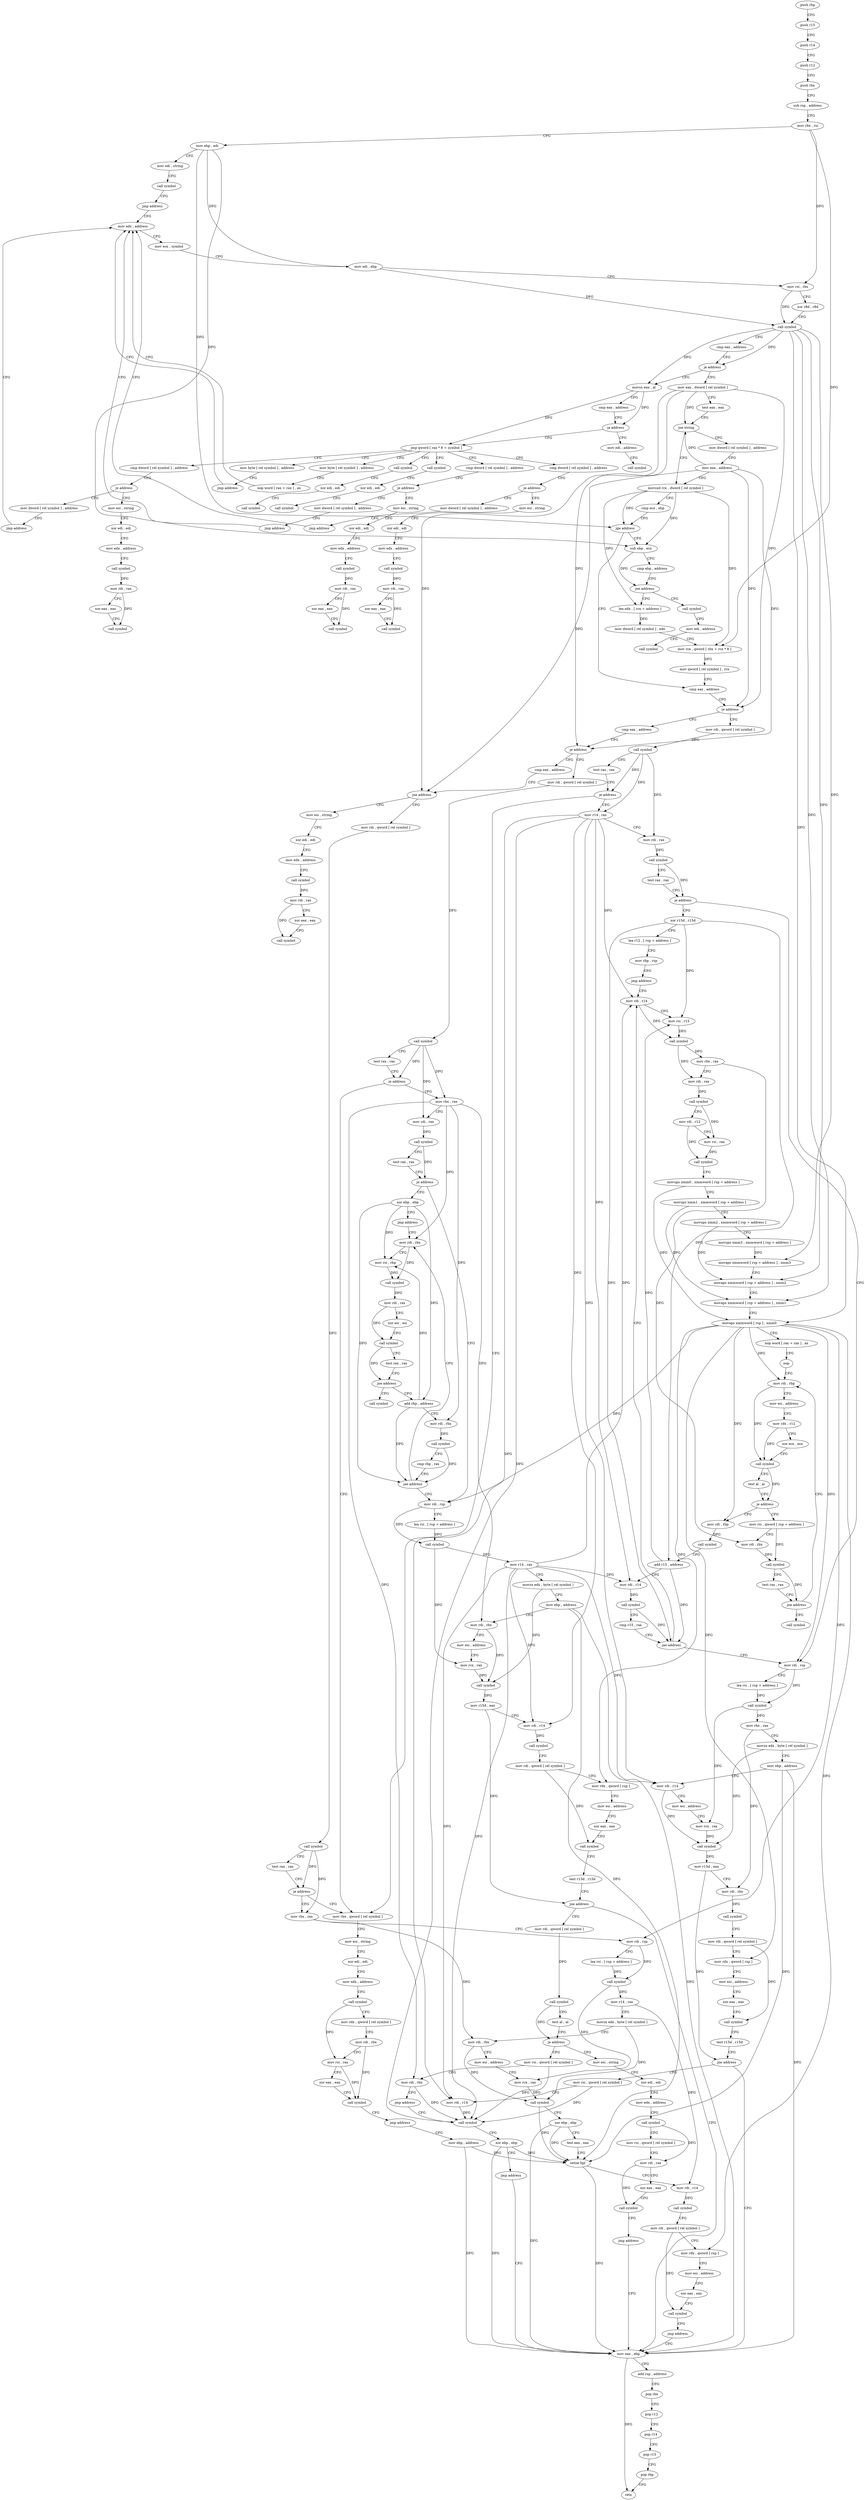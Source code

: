 digraph "func" {
"4214352" [label = "push rbp" ]
"4214353" [label = "push r15" ]
"4214355" [label = "push r14" ]
"4214357" [label = "push r12" ]
"4214359" [label = "push rbx" ]
"4214360" [label = "sub rsp , address" ]
"4214367" [label = "mov rbx , rsi" ]
"4214370" [label = "mov ebp , edi" ]
"4214372" [label = "mov edi , string" ]
"4214377" [label = "call symbol" ]
"4214382" [label = "jmp address" ]
"4214400" [label = "mov edx , address" ]
"4214405" [label = "mov ecx , symbol" ]
"4214410" [label = "mov edi , ebp" ]
"4214412" [label = "mov rsi , rbx" ]
"4214415" [label = "xor r8d , r8d" ]
"4214418" [label = "call symbol" ]
"4214423" [label = "cmp eax , address" ]
"4214426" [label = "je address" ]
"4214610" [label = "mov eax , dword [ rel symbol ]" ]
"4214432" [label = "movsx eax , al" ]
"4214616" [label = "test eax , eax" ]
"4214618" [label = "jne string" ]
"4214635" [label = "movsxd rcx , dword [ rel symbol ]" ]
"4214620" [label = "mov dword [ rel symbol ] , address" ]
"4214435" [label = "cmp eax , address" ]
"4214438" [label = "ja address" ]
"4215494" [label = "mov edi , address" ]
"4214444" [label = "jmp qword [ rax * 8 + symbol ]" ]
"4214642" [label = "cmp ecx , ebp" ]
"4214644" [label = "jge address" ]
"4214677" [label = "cmp eax , address" ]
"4214646" [label = "sub ebp , ecx" ]
"4214630" [label = "mov eax , address" ]
"4215499" [label = "call symbol" ]
"4214384" [label = "mov byte [ rel symbol ] , address" ]
"4214451" [label = "mov byte [ rel symbol ] , address" ]
"4214460" [label = "cmp dword [ rel symbol ] , address" ]
"4214508" [label = "cmp dword [ rel symbol ] , address" ]
"4214559" [label = "cmp dword [ rel symbol ] , address" ]
"4215504" [label = "call symbol" ]
"4215516" [label = "call symbol" ]
"4214680" [label = "je address" ]
"4214918" [label = "mov rdi , qword [ rel symbol ]" ]
"4214686" [label = "cmp eax , address" ]
"4214648" [label = "cmp ebp , address" ]
"4214651" [label = "jne address" ]
"4215528" [label = "call symbol" ]
"4214657" [label = "lea edx , [ rcx + address ]" ]
"4214391" [label = "nop word [ rax + rax ] , ax" ]
"4214458" [label = "jmp address" ]
"4214467" [label = "je address" ]
"4214496" [label = "mov dword [ rel symbol ] , address" ]
"4214469" [label = "mov esi , string" ]
"4214515" [label = "je address" ]
"4214544" [label = "mov dword [ rel symbol ] , address" ]
"4214517" [label = "mov esi , string" ]
"4214566" [label = "je address" ]
"4214595" [label = "mov dword [ rel symbol ] , address" ]
"4214568" [label = "mov esi , string" ]
"4215509" [label = "xor edi , edi" ]
"4215511" [label = "call symbol" ]
"4215521" [label = "xor edi , edi" ]
"4215523" [label = "call symbol" ]
"4214925" [label = "call symbol" ]
"4214930" [label = "test rax , rax" ]
"4214933" [label = "je address" ]
"4215139" [label = "mov rbx , qword [ rel symbol ]" ]
"4214939" [label = "mov r14 , rax" ]
"4214689" [label = "je address" ]
"4214807" [label = "mov rdi , qword [ rel symbol ]" ]
"4214691" [label = "cmp eax , address" ]
"4215533" [label = "mov edi , address" ]
"4215538" [label = "call symbol" ]
"4214660" [label = "mov dword [ rel symbol ] , edx" ]
"4214666" [label = "mov rcx , qword [ rbx + rcx * 8 ]" ]
"4214670" [label = "mov qword [ rel symbol ] , rcx" ]
"4214506" [label = "jmp address" ]
"4214474" [label = "xor edi , edi" ]
"4214476" [label = "mov edx , address" ]
"4214481" [label = "call symbol" ]
"4214486" [label = "mov rdi , rax" ]
"4214489" [label = "xor eax , eax" ]
"4214491" [label = "call symbol" ]
"4214554" [label = "jmp address" ]
"4214522" [label = "xor edi , edi" ]
"4214524" [label = "mov edx , address" ]
"4214529" [label = "call symbol" ]
"4214534" [label = "mov rdi , rax" ]
"4214537" [label = "xor eax , eax" ]
"4214539" [label = "call symbol" ]
"4214605" [label = "jmp address" ]
"4214573" [label = "xor edi , edi" ]
"4214575" [label = "mov edx , address" ]
"4214580" [label = "call symbol" ]
"4214585" [label = "mov rdi , rax" ]
"4214588" [label = "xor eax , eax" ]
"4214590" [label = "call symbol" ]
"4215146" [label = "mov esi , string" ]
"4215151" [label = "xor edi , edi" ]
"4215153" [label = "mov edx , address" ]
"4215158" [label = "call symbol" ]
"4215163" [label = "mov rdx , qword [ rel symbol ]" ]
"4215170" [label = "mov rdi , rbx" ]
"4215173" [label = "mov rsi , rax" ]
"4215176" [label = "xor eax , eax" ]
"4215178" [label = "call symbol" ]
"4215183" [label = "jmp address" ]
"4215212" [label = "mov ebp , address" ]
"4214942" [label = "mov rdi , rax" ]
"4214945" [label = "call symbol" ]
"4214950" [label = "test rax , rax" ]
"4214953" [label = "je address" ]
"4215346" [label = "mov rdi , rsp" ]
"4214959" [label = "xor r15d , r15d" ]
"4214814" [label = "call symbol" ]
"4214819" [label = "test rax , rax" ]
"4214822" [label = "je address" ]
"4214828" [label = "mov rbx , rax" ]
"4214694" [label = "jne address" ]
"4215185" [label = "mov esi , string" ]
"4214700" [label = "mov rdi , qword [ rel symbol ]" ]
"4215217" [label = "mov eax , ebp" ]
"4215349" [label = "lea rsi , [ rsp + address ]" ]
"4215354" [label = "call symbol" ]
"4215359" [label = "mov rbx , rax" ]
"4215362" [label = "movzx edx , byte [ rel symbol ]" ]
"4215369" [label = "mov ebp , address" ]
"4215374" [label = "mov rdi , r14" ]
"4215377" [label = "mov esi , address" ]
"4215382" [label = "mov rcx , rax" ]
"4215385" [label = "call symbol" ]
"4215390" [label = "mov r15d , eax" ]
"4215393" [label = "mov rdi , rbx" ]
"4215396" [label = "call symbol" ]
"4215401" [label = "mov rdi , qword [ rel symbol ]" ]
"4215408" [label = "mov rdx , qword [ rsp ]" ]
"4215412" [label = "mov esi , address" ]
"4215417" [label = "xor eax , eax" ]
"4215419" [label = "call symbol" ]
"4215424" [label = "test r15d , r15d" ]
"4215427" [label = "jne address" ]
"4215433" [label = "mov rsi , qword [ rel symbol ]" ]
"4214962" [label = "lea r12 , [ rsp + address ]" ]
"4214967" [label = "mov rbp , rsp" ]
"4214970" [label = "jmp address" ]
"4215005" [label = "mov rdi , r14" ]
"4214831" [label = "mov rdi , rax" ]
"4214834" [label = "call symbol" ]
"4214839" [label = "test rax , rax" ]
"4214842" [label = "je address" ]
"4215235" [label = "mov rdi , rsp" ]
"4214848" [label = "xor ebp , ebp" ]
"4215190" [label = "xor edi , edi" ]
"4215192" [label = "mov edx , address" ]
"4215197" [label = "call symbol" ]
"4215202" [label = "mov rdi , rax" ]
"4215205" [label = "xor eax , eax" ]
"4215207" [label = "call symbol" ]
"4214707" [label = "call symbol" ]
"4214712" [label = "test rax , rax" ]
"4214715" [label = "je address" ]
"4214721" [label = "mov rbx , rax" ]
"4215219" [label = "add rsp , address" ]
"4215226" [label = "pop rbx" ]
"4215227" [label = "pop r12" ]
"4215229" [label = "pop r14" ]
"4215231" [label = "pop r15" ]
"4215233" [label = "pop rbp" ]
"4215234" [label = "retn" ]
"4215440" [label = "mov rdi , r14" ]
"4215443" [label = "call symbol" ]
"4215008" [label = "mov rsi , r15" ]
"4215011" [label = "call symbol" ]
"4215016" [label = "mov rbx , rax" ]
"4215019" [label = "mov rdi , rax" ]
"4215022" [label = "call symbol" ]
"4215027" [label = "mov rdi , r12" ]
"4215030" [label = "mov rsi , rax" ]
"4215033" [label = "call symbol" ]
"4215038" [label = "movups xmm0 , xmmword [ rsp + address ]" ]
"4215043" [label = "movups xmm1 , xmmword [ rsp + address ]" ]
"4215048" [label = "movups xmm2 , xmmword [ rsp + address ]" ]
"4215053" [label = "movups xmm3 , xmmword [ rsp + address ]" ]
"4215058" [label = "movaps xmmword [ rsp + address ] , xmm3" ]
"4215063" [label = "movaps xmmword [ rsp + address ] , xmm2" ]
"4215068" [label = "movaps xmmword [ rsp + address ] , xmm1" ]
"4215073" [label = "movaps xmmword [ rsp ] , xmm0" ]
"4215077" [label = "nop word [ rax + rax ] , ax" ]
"4215087" [label = "nop" ]
"4215088" [label = "mov rdi , rbp" ]
"4215238" [label = "lea rsi , [ rsp + address ]" ]
"4215243" [label = "call symbol" ]
"4215248" [label = "mov r14 , rax" ]
"4215251" [label = "movzx edx , byte [ rel symbol ]" ]
"4215258" [label = "mov ebp , address" ]
"4215263" [label = "mov rdi , rbx" ]
"4215266" [label = "mov esi , address" ]
"4215271" [label = "mov rcx , rax" ]
"4215274" [label = "call symbol" ]
"4215279" [label = "mov r15d , eax" ]
"4215282" [label = "mov rdi , r14" ]
"4215285" [label = "call symbol" ]
"4215290" [label = "mov rdi , qword [ rel symbol ]" ]
"4215297" [label = "mov rdx , qword [ rsp ]" ]
"4215301" [label = "mov esi , address" ]
"4215306" [label = "xor eax , eax" ]
"4215308" [label = "call symbol" ]
"4215313" [label = "test r15d , r15d" ]
"4215316" [label = "jne address" ]
"4215318" [label = "mov rdi , qword [ rel symbol ]" ]
"4214850" [label = "jmp address" ]
"4214885" [label = "mov rdi , rbx" ]
"4214724" [label = "mov rdi , rsp" ]
"4214727" [label = "lea rsi , [ rsp + address ]" ]
"4214732" [label = "call symbol" ]
"4214737" [label = "mov r14 , rax" ]
"4214740" [label = "movzx edx , byte [ rel symbol ]" ]
"4214747" [label = "mov rdi , rbx" ]
"4214750" [label = "mov esi , address" ]
"4214755" [label = "mov rcx , rax" ]
"4214758" [label = "call symbol" ]
"4214763" [label = "xor ebp , ebp" ]
"4214765" [label = "test eax , eax" ]
"4214767" [label = "setne bpl" ]
"4214771" [label = "mov rdi , r14" ]
"4214774" [label = "call symbol" ]
"4214779" [label = "mov rdi , qword [ rel symbol ]" ]
"4214786" [label = "mov rdx , qword [ rsp ]" ]
"4214790" [label = "mov esi , address" ]
"4214795" [label = "xor eax , eax" ]
"4214797" [label = "call symbol" ]
"4214802" [label = "jmp address" ]
"4214976" [label = "mov rdi , rbp" ]
"4214979" [label = "call symbol" ]
"4214984" [label = "add r15 , address" ]
"4214988" [label = "mov rdi , r14" ]
"4214991" [label = "call symbol" ]
"4214996" [label = "cmp r15 , rax" ]
"4214999" [label = "jae address" ]
"4215114" [label = "mov rsi , qword [ rsp + address ]" ]
"4215119" [label = "mov rdi , rbx" ]
"4215122" [label = "call symbol" ]
"4215127" [label = "test rax , rax" ]
"4215130" [label = "jne address" ]
"4215132" [label = "call symbol" ]
"4215325" [label = "call symbol" ]
"4215330" [label = "test al , al" ]
"4215332" [label = "je address" ]
"4215455" [label = "mov esi , string" ]
"4215334" [label = "mov rsi , qword [ rel symbol ]" ]
"4214888" [label = "mov rsi , rbp" ]
"4214891" [label = "call symbol" ]
"4214896" [label = "mov rdi , rax" ]
"4214899" [label = "xor esi , esi" ]
"4214901" [label = "call symbol" ]
"4214906" [label = "test rax , rax" ]
"4214909" [label = "jne address" ]
"4214864" [label = "add rbp , address" ]
"4214911" [label = "call symbol" ]
"4215091" [label = "mov esi , address" ]
"4215096" [label = "mov rdx , r12" ]
"4215099" [label = "xor ecx , ecx" ]
"4215101" [label = "call symbol" ]
"4215106" [label = "test al , al" ]
"4215108" [label = "je address" ]
"4215460" [label = "xor edi , edi" ]
"4215462" [label = "mov edx , address" ]
"4215467" [label = "call symbol" ]
"4215472" [label = "mov rsi , qword [ rel symbol ]" ]
"4215479" [label = "mov rdi , rax" ]
"4215482" [label = "xor eax , eax" ]
"4215484" [label = "call symbol" ]
"4215489" [label = "jmp address" ]
"4215341" [label = "mov rdi , rbx" ]
"4215344" [label = "jmp address" ]
"4214868" [label = "mov rdi , rbx" ]
"4214871" [label = "call symbol" ]
"4214876" [label = "cmp rbp , rax" ]
"4214879" [label = "jae address" ]
"4215448" [label = "xor ebp , ebp" ]
"4215450" [label = "jmp address" ]
"4214352" -> "4214353" [ label = "CFG" ]
"4214353" -> "4214355" [ label = "CFG" ]
"4214355" -> "4214357" [ label = "CFG" ]
"4214357" -> "4214359" [ label = "CFG" ]
"4214359" -> "4214360" [ label = "CFG" ]
"4214360" -> "4214367" [ label = "CFG" ]
"4214367" -> "4214370" [ label = "CFG" ]
"4214367" -> "4214412" [ label = "DFG" ]
"4214367" -> "4214666" [ label = "DFG" ]
"4214370" -> "4214372" [ label = "CFG" ]
"4214370" -> "4214410" [ label = "DFG" ]
"4214370" -> "4214644" [ label = "DFG" ]
"4214370" -> "4214646" [ label = "DFG" ]
"4214372" -> "4214377" [ label = "CFG" ]
"4214377" -> "4214382" [ label = "CFG" ]
"4214382" -> "4214400" [ label = "CFG" ]
"4214400" -> "4214405" [ label = "CFG" ]
"4214405" -> "4214410" [ label = "CFG" ]
"4214410" -> "4214412" [ label = "CFG" ]
"4214410" -> "4214418" [ label = "DFG" ]
"4214412" -> "4214415" [ label = "CFG" ]
"4214412" -> "4214418" [ label = "DFG" ]
"4214415" -> "4214418" [ label = "CFG" ]
"4214418" -> "4214423" [ label = "CFG" ]
"4214418" -> "4214426" [ label = "DFG" ]
"4214418" -> "4214432" [ label = "DFG" ]
"4214418" -> "4215073" [ label = "DFG" ]
"4214418" -> "4215068" [ label = "DFG" ]
"4214418" -> "4215063" [ label = "DFG" ]
"4214418" -> "4215058" [ label = "DFG" ]
"4214423" -> "4214426" [ label = "CFG" ]
"4214426" -> "4214610" [ label = "CFG" ]
"4214426" -> "4214432" [ label = "CFG" ]
"4214610" -> "4214616" [ label = "CFG" ]
"4214610" -> "4214618" [ label = "DFG" ]
"4214610" -> "4214680" [ label = "DFG" ]
"4214610" -> "4214689" [ label = "DFG" ]
"4214610" -> "4214694" [ label = "DFG" ]
"4214432" -> "4214435" [ label = "CFG" ]
"4214432" -> "4214438" [ label = "DFG" ]
"4214432" -> "4214444" [ label = "DFG" ]
"4214616" -> "4214618" [ label = "CFG" ]
"4214618" -> "4214635" [ label = "CFG" ]
"4214618" -> "4214620" [ label = "CFG" ]
"4214635" -> "4214642" [ label = "CFG" ]
"4214635" -> "4214644" [ label = "DFG" ]
"4214635" -> "4214646" [ label = "DFG" ]
"4214635" -> "4214657" [ label = "DFG" ]
"4214635" -> "4214666" [ label = "DFG" ]
"4214620" -> "4214630" [ label = "CFG" ]
"4214435" -> "4214438" [ label = "CFG" ]
"4214438" -> "4215494" [ label = "CFG" ]
"4214438" -> "4214444" [ label = "CFG" ]
"4215494" -> "4215499" [ label = "CFG" ]
"4214444" -> "4214384" [ label = "CFG" ]
"4214444" -> "4214451" [ label = "CFG" ]
"4214444" -> "4214460" [ label = "CFG" ]
"4214444" -> "4214508" [ label = "CFG" ]
"4214444" -> "4214559" [ label = "CFG" ]
"4214444" -> "4215504" [ label = "CFG" ]
"4214444" -> "4215516" [ label = "CFG" ]
"4214642" -> "4214644" [ label = "CFG" ]
"4214644" -> "4214677" [ label = "CFG" ]
"4214644" -> "4214646" [ label = "CFG" ]
"4214677" -> "4214680" [ label = "CFG" ]
"4214646" -> "4214648" [ label = "CFG" ]
"4214646" -> "4214651" [ label = "DFG" ]
"4214630" -> "4214635" [ label = "CFG" ]
"4214630" -> "4214618" [ label = "DFG" ]
"4214630" -> "4214680" [ label = "DFG" ]
"4214630" -> "4214689" [ label = "DFG" ]
"4214630" -> "4214694" [ label = "DFG" ]
"4214384" -> "4214391" [ label = "CFG" ]
"4214451" -> "4214458" [ label = "CFG" ]
"4214460" -> "4214467" [ label = "CFG" ]
"4214508" -> "4214515" [ label = "CFG" ]
"4214559" -> "4214566" [ label = "CFG" ]
"4215504" -> "4215509" [ label = "CFG" ]
"4215516" -> "4215521" [ label = "CFG" ]
"4214680" -> "4214918" [ label = "CFG" ]
"4214680" -> "4214686" [ label = "CFG" ]
"4214918" -> "4214925" [ label = "DFG" ]
"4214686" -> "4214689" [ label = "CFG" ]
"4214648" -> "4214651" [ label = "CFG" ]
"4214651" -> "4215528" [ label = "CFG" ]
"4214651" -> "4214657" [ label = "CFG" ]
"4215528" -> "4215533" [ label = "CFG" ]
"4214657" -> "4214660" [ label = "DFG" ]
"4214391" -> "4214400" [ label = "CFG" ]
"4214458" -> "4214400" [ label = "CFG" ]
"4214467" -> "4214496" [ label = "CFG" ]
"4214467" -> "4214469" [ label = "CFG" ]
"4214496" -> "4214506" [ label = "CFG" ]
"4214469" -> "4214474" [ label = "CFG" ]
"4214515" -> "4214544" [ label = "CFG" ]
"4214515" -> "4214517" [ label = "CFG" ]
"4214544" -> "4214554" [ label = "CFG" ]
"4214517" -> "4214522" [ label = "CFG" ]
"4214566" -> "4214595" [ label = "CFG" ]
"4214566" -> "4214568" [ label = "CFG" ]
"4214595" -> "4214605" [ label = "CFG" ]
"4214568" -> "4214573" [ label = "CFG" ]
"4215509" -> "4215511" [ label = "CFG" ]
"4215521" -> "4215523" [ label = "CFG" ]
"4214925" -> "4214930" [ label = "CFG" ]
"4214925" -> "4214933" [ label = "DFG" ]
"4214925" -> "4214939" [ label = "DFG" ]
"4214925" -> "4214942" [ label = "DFG" ]
"4214930" -> "4214933" [ label = "CFG" ]
"4214933" -> "4215139" [ label = "CFG" ]
"4214933" -> "4214939" [ label = "CFG" ]
"4215139" -> "4215146" [ label = "CFG" ]
"4214939" -> "4214942" [ label = "CFG" ]
"4214939" -> "4215374" [ label = "DFG" ]
"4214939" -> "4215440" [ label = "DFG" ]
"4214939" -> "4215005" [ label = "DFG" ]
"4214939" -> "4215282" [ label = "DFG" ]
"4214939" -> "4215443" [ label = "DFG" ]
"4214939" -> "4214988" [ label = "DFG" ]
"4214689" -> "4214807" [ label = "CFG" ]
"4214689" -> "4214691" [ label = "CFG" ]
"4214807" -> "4214814" [ label = "DFG" ]
"4214691" -> "4214694" [ label = "CFG" ]
"4215533" -> "4215538" [ label = "CFG" ]
"4214660" -> "4214666" [ label = "CFG" ]
"4214666" -> "4214670" [ label = "DFG" ]
"4214670" -> "4214677" [ label = "CFG" ]
"4214506" -> "4214400" [ label = "CFG" ]
"4214474" -> "4214476" [ label = "CFG" ]
"4214476" -> "4214481" [ label = "CFG" ]
"4214481" -> "4214486" [ label = "DFG" ]
"4214486" -> "4214489" [ label = "CFG" ]
"4214486" -> "4214491" [ label = "DFG" ]
"4214489" -> "4214491" [ label = "CFG" ]
"4214554" -> "4214400" [ label = "CFG" ]
"4214522" -> "4214524" [ label = "CFG" ]
"4214524" -> "4214529" [ label = "CFG" ]
"4214529" -> "4214534" [ label = "DFG" ]
"4214534" -> "4214537" [ label = "CFG" ]
"4214534" -> "4214539" [ label = "DFG" ]
"4214537" -> "4214539" [ label = "CFG" ]
"4214605" -> "4214400" [ label = "CFG" ]
"4214573" -> "4214575" [ label = "CFG" ]
"4214575" -> "4214580" [ label = "CFG" ]
"4214580" -> "4214585" [ label = "DFG" ]
"4214585" -> "4214588" [ label = "CFG" ]
"4214585" -> "4214590" [ label = "DFG" ]
"4214588" -> "4214590" [ label = "CFG" ]
"4215146" -> "4215151" [ label = "CFG" ]
"4215151" -> "4215153" [ label = "CFG" ]
"4215153" -> "4215158" [ label = "CFG" ]
"4215158" -> "4215163" [ label = "CFG" ]
"4215158" -> "4215173" [ label = "DFG" ]
"4215163" -> "4215170" [ label = "CFG" ]
"4215170" -> "4215173" [ label = "CFG" ]
"4215170" -> "4215178" [ label = "DFG" ]
"4215173" -> "4215176" [ label = "CFG" ]
"4215173" -> "4215178" [ label = "DFG" ]
"4215176" -> "4215178" [ label = "CFG" ]
"4215178" -> "4215183" [ label = "CFG" ]
"4215183" -> "4215212" [ label = "CFG" ]
"4215212" -> "4215217" [ label = "DFG" ]
"4215212" -> "4214767" [ label = "DFG" ]
"4214942" -> "4214945" [ label = "DFG" ]
"4214945" -> "4214950" [ label = "CFG" ]
"4214945" -> "4214953" [ label = "DFG" ]
"4214950" -> "4214953" [ label = "CFG" ]
"4214953" -> "4215346" [ label = "CFG" ]
"4214953" -> "4214959" [ label = "CFG" ]
"4215346" -> "4215349" [ label = "CFG" ]
"4215346" -> "4215354" [ label = "DFG" ]
"4214959" -> "4214962" [ label = "CFG" ]
"4214959" -> "4215008" [ label = "DFG" ]
"4214959" -> "4214984" [ label = "DFG" ]
"4214959" -> "4214999" [ label = "DFG" ]
"4214814" -> "4214819" [ label = "CFG" ]
"4214814" -> "4214822" [ label = "DFG" ]
"4214814" -> "4214828" [ label = "DFG" ]
"4214814" -> "4214831" [ label = "DFG" ]
"4214819" -> "4214822" [ label = "CFG" ]
"4214822" -> "4215139" [ label = "CFG" ]
"4214822" -> "4214828" [ label = "CFG" ]
"4214828" -> "4214831" [ label = "CFG" ]
"4214828" -> "4215263" [ label = "DFG" ]
"4214828" -> "4214885" [ label = "DFG" ]
"4214828" -> "4215341" [ label = "DFG" ]
"4214828" -> "4214868" [ label = "DFG" ]
"4214694" -> "4215185" [ label = "CFG" ]
"4214694" -> "4214700" [ label = "CFG" ]
"4215185" -> "4215190" [ label = "CFG" ]
"4214700" -> "4214707" [ label = "DFG" ]
"4215217" -> "4215219" [ label = "CFG" ]
"4215217" -> "4215234" [ label = "DFG" ]
"4215349" -> "4215354" [ label = "DFG" ]
"4215354" -> "4215359" [ label = "DFG" ]
"4215354" -> "4215382" [ label = "DFG" ]
"4215359" -> "4215362" [ label = "CFG" ]
"4215359" -> "4215393" [ label = "DFG" ]
"4215362" -> "4215369" [ label = "CFG" ]
"4215362" -> "4215385" [ label = "DFG" ]
"4215369" -> "4215374" [ label = "CFG" ]
"4215369" -> "4215217" [ label = "DFG" ]
"4215369" -> "4214767" [ label = "DFG" ]
"4215374" -> "4215377" [ label = "CFG" ]
"4215374" -> "4215385" [ label = "DFG" ]
"4215377" -> "4215382" [ label = "CFG" ]
"4215382" -> "4215385" [ label = "DFG" ]
"4215385" -> "4215390" [ label = "DFG" ]
"4215390" -> "4215393" [ label = "CFG" ]
"4215390" -> "4215427" [ label = "DFG" ]
"4215393" -> "4215396" [ label = "DFG" ]
"4215396" -> "4215401" [ label = "CFG" ]
"4215401" -> "4215408" [ label = "CFG" ]
"4215401" -> "4215419" [ label = "DFG" ]
"4215408" -> "4215412" [ label = "CFG" ]
"4215412" -> "4215417" [ label = "CFG" ]
"4215417" -> "4215419" [ label = "CFG" ]
"4215419" -> "4215424" [ label = "CFG" ]
"4215424" -> "4215427" [ label = "CFG" ]
"4215427" -> "4215217" [ label = "CFG" ]
"4215427" -> "4215433" [ label = "CFG" ]
"4215433" -> "4215440" [ label = "CFG" ]
"4215433" -> "4215443" [ label = "DFG" ]
"4214962" -> "4214967" [ label = "CFG" ]
"4214967" -> "4214970" [ label = "CFG" ]
"4214970" -> "4215005" [ label = "CFG" ]
"4215005" -> "4215008" [ label = "CFG" ]
"4215005" -> "4215011" [ label = "DFG" ]
"4214831" -> "4214834" [ label = "DFG" ]
"4214834" -> "4214839" [ label = "CFG" ]
"4214834" -> "4214842" [ label = "DFG" ]
"4214839" -> "4214842" [ label = "CFG" ]
"4214842" -> "4215235" [ label = "CFG" ]
"4214842" -> "4214848" [ label = "CFG" ]
"4215235" -> "4215238" [ label = "CFG" ]
"4215235" -> "4215243" [ label = "DFG" ]
"4214848" -> "4214850" [ label = "CFG" ]
"4214848" -> "4214888" [ label = "DFG" ]
"4214848" -> "4214864" [ label = "DFG" ]
"4214848" -> "4214879" [ label = "DFG" ]
"4215190" -> "4215192" [ label = "CFG" ]
"4215192" -> "4215197" [ label = "CFG" ]
"4215197" -> "4215202" [ label = "DFG" ]
"4215202" -> "4215205" [ label = "CFG" ]
"4215202" -> "4215207" [ label = "DFG" ]
"4215205" -> "4215207" [ label = "CFG" ]
"4214707" -> "4214712" [ label = "CFG" ]
"4214707" -> "4214715" [ label = "DFG" ]
"4214707" -> "4214721" [ label = "DFG" ]
"4214712" -> "4214715" [ label = "CFG" ]
"4214715" -> "4215139" [ label = "CFG" ]
"4214715" -> "4214721" [ label = "CFG" ]
"4214721" -> "4214724" [ label = "CFG" ]
"4214721" -> "4214747" [ label = "DFG" ]
"4215219" -> "4215226" [ label = "CFG" ]
"4215226" -> "4215227" [ label = "CFG" ]
"4215227" -> "4215229" [ label = "CFG" ]
"4215229" -> "4215231" [ label = "CFG" ]
"4215231" -> "4215233" [ label = "CFG" ]
"4215233" -> "4215234" [ label = "CFG" ]
"4215440" -> "4215443" [ label = "DFG" ]
"4215443" -> "4215448" [ label = "CFG" ]
"4215008" -> "4215011" [ label = "DFG" ]
"4215011" -> "4215016" [ label = "DFG" ]
"4215011" -> "4215019" [ label = "DFG" ]
"4215016" -> "4215019" [ label = "CFG" ]
"4215016" -> "4215119" [ label = "DFG" ]
"4215019" -> "4215022" [ label = "DFG" ]
"4215022" -> "4215027" [ label = "CFG" ]
"4215022" -> "4215030" [ label = "DFG" ]
"4215027" -> "4215030" [ label = "CFG" ]
"4215027" -> "4215033" [ label = "DFG" ]
"4215030" -> "4215033" [ label = "DFG" ]
"4215033" -> "4215038" [ label = "CFG" ]
"4215038" -> "4215043" [ label = "CFG" ]
"4215038" -> "4215073" [ label = "DFG" ]
"4215043" -> "4215048" [ label = "CFG" ]
"4215043" -> "4215068" [ label = "DFG" ]
"4215048" -> "4215053" [ label = "CFG" ]
"4215048" -> "4215063" [ label = "DFG" ]
"4215053" -> "4215058" [ label = "DFG" ]
"4215058" -> "4215063" [ label = "CFG" ]
"4215063" -> "4215068" [ label = "CFG" ]
"4215068" -> "4215073" [ label = "CFG" ]
"4215073" -> "4215077" [ label = "CFG" ]
"4215073" -> "4215346" [ label = "DFG" ]
"4215073" -> "4215408" [ label = "DFG" ]
"4215073" -> "4215235" [ label = "DFG" ]
"4215073" -> "4215297" [ label = "DFG" ]
"4215073" -> "4214724" [ label = "DFG" ]
"4215073" -> "4214786" [ label = "DFG" ]
"4215073" -> "4215088" [ label = "DFG" ]
"4215073" -> "4214976" [ label = "DFG" ]
"4215077" -> "4215087" [ label = "CFG" ]
"4215087" -> "4215088" [ label = "CFG" ]
"4215088" -> "4215091" [ label = "CFG" ]
"4215088" -> "4215101" [ label = "DFG" ]
"4215238" -> "4215243" [ label = "DFG" ]
"4215243" -> "4215248" [ label = "DFG" ]
"4215243" -> "4215271" [ label = "DFG" ]
"4215248" -> "4215251" [ label = "CFG" ]
"4215248" -> "4215374" [ label = "DFG" ]
"4215248" -> "4215440" [ label = "DFG" ]
"4215248" -> "4215005" [ label = "DFG" ]
"4215248" -> "4215282" [ label = "DFG" ]
"4215248" -> "4215443" [ label = "DFG" ]
"4215248" -> "4214988" [ label = "DFG" ]
"4215251" -> "4215258" [ label = "CFG" ]
"4215251" -> "4215274" [ label = "DFG" ]
"4215258" -> "4215263" [ label = "CFG" ]
"4215258" -> "4215217" [ label = "DFG" ]
"4215258" -> "4214767" [ label = "DFG" ]
"4215263" -> "4215266" [ label = "CFG" ]
"4215263" -> "4215274" [ label = "DFG" ]
"4215266" -> "4215271" [ label = "CFG" ]
"4215271" -> "4215274" [ label = "DFG" ]
"4215274" -> "4215279" [ label = "DFG" ]
"4215279" -> "4215282" [ label = "CFG" ]
"4215279" -> "4215316" [ label = "DFG" ]
"4215282" -> "4215285" [ label = "DFG" ]
"4215285" -> "4215290" [ label = "CFG" ]
"4215290" -> "4215297" [ label = "CFG" ]
"4215290" -> "4215308" [ label = "DFG" ]
"4215297" -> "4215301" [ label = "CFG" ]
"4215301" -> "4215306" [ label = "CFG" ]
"4215306" -> "4215308" [ label = "CFG" ]
"4215308" -> "4215313" [ label = "CFG" ]
"4215313" -> "4215316" [ label = "CFG" ]
"4215316" -> "4215217" [ label = "CFG" ]
"4215316" -> "4215318" [ label = "CFG" ]
"4215318" -> "4215325" [ label = "DFG" ]
"4214850" -> "4214885" [ label = "CFG" ]
"4214885" -> "4214888" [ label = "CFG" ]
"4214885" -> "4214891" [ label = "DFG" ]
"4214724" -> "4214727" [ label = "CFG" ]
"4214724" -> "4214732" [ label = "DFG" ]
"4214727" -> "4214732" [ label = "DFG" ]
"4214732" -> "4214737" [ label = "DFG" ]
"4214732" -> "4214755" [ label = "DFG" ]
"4214737" -> "4214740" [ label = "CFG" ]
"4214737" -> "4214771" [ label = "DFG" ]
"4214740" -> "4214747" [ label = "CFG" ]
"4214740" -> "4214758" [ label = "DFG" ]
"4214747" -> "4214750" [ label = "CFG" ]
"4214747" -> "4214758" [ label = "DFG" ]
"4214750" -> "4214755" [ label = "CFG" ]
"4214755" -> "4214758" [ label = "DFG" ]
"4214758" -> "4214763" [ label = "CFG" ]
"4214758" -> "4214767" [ label = "DFG" ]
"4214763" -> "4214765" [ label = "CFG" ]
"4214763" -> "4215217" [ label = "DFG" ]
"4214763" -> "4214767" [ label = "DFG" ]
"4214765" -> "4214767" [ label = "CFG" ]
"4214767" -> "4214771" [ label = "CFG" ]
"4214767" -> "4215217" [ label = "DFG" ]
"4214771" -> "4214774" [ label = "DFG" ]
"4214774" -> "4214779" [ label = "CFG" ]
"4214779" -> "4214786" [ label = "CFG" ]
"4214779" -> "4214797" [ label = "DFG" ]
"4214786" -> "4214790" [ label = "CFG" ]
"4214790" -> "4214795" [ label = "CFG" ]
"4214795" -> "4214797" [ label = "CFG" ]
"4214797" -> "4214802" [ label = "CFG" ]
"4214802" -> "4215217" [ label = "CFG" ]
"4214976" -> "4214979" [ label = "DFG" ]
"4214979" -> "4214984" [ label = "CFG" ]
"4214984" -> "4214988" [ label = "CFG" ]
"4214984" -> "4215008" [ label = "DFG" ]
"4214984" -> "4214999" [ label = "DFG" ]
"4214988" -> "4214991" [ label = "DFG" ]
"4214991" -> "4214996" [ label = "CFG" ]
"4214991" -> "4214999" [ label = "DFG" ]
"4214996" -> "4214999" [ label = "CFG" ]
"4214999" -> "4215346" [ label = "CFG" ]
"4214999" -> "4215005" [ label = "CFG" ]
"4215114" -> "4215119" [ label = "CFG" ]
"4215114" -> "4215122" [ label = "DFG" ]
"4215119" -> "4215122" [ label = "DFG" ]
"4215122" -> "4215127" [ label = "CFG" ]
"4215122" -> "4215130" [ label = "DFG" ]
"4215127" -> "4215130" [ label = "CFG" ]
"4215130" -> "4215088" [ label = "CFG" ]
"4215130" -> "4215132" [ label = "CFG" ]
"4215325" -> "4215330" [ label = "CFG" ]
"4215325" -> "4215332" [ label = "DFG" ]
"4215330" -> "4215332" [ label = "CFG" ]
"4215332" -> "4215455" [ label = "CFG" ]
"4215332" -> "4215334" [ label = "CFG" ]
"4215455" -> "4215460" [ label = "CFG" ]
"4215334" -> "4215341" [ label = "CFG" ]
"4215334" -> "4215443" [ label = "DFG" ]
"4214888" -> "4214891" [ label = "DFG" ]
"4214891" -> "4214896" [ label = "DFG" ]
"4214896" -> "4214899" [ label = "CFG" ]
"4214896" -> "4214901" [ label = "DFG" ]
"4214899" -> "4214901" [ label = "CFG" ]
"4214901" -> "4214906" [ label = "CFG" ]
"4214901" -> "4214909" [ label = "DFG" ]
"4214906" -> "4214909" [ label = "CFG" ]
"4214909" -> "4214864" [ label = "CFG" ]
"4214909" -> "4214911" [ label = "CFG" ]
"4214864" -> "4214868" [ label = "CFG" ]
"4214864" -> "4214888" [ label = "DFG" ]
"4214864" -> "4214879" [ label = "DFG" ]
"4215091" -> "4215096" [ label = "CFG" ]
"4215096" -> "4215099" [ label = "CFG" ]
"4215096" -> "4215101" [ label = "DFG" ]
"4215099" -> "4215101" [ label = "CFG" ]
"4215101" -> "4215106" [ label = "CFG" ]
"4215101" -> "4215108" [ label = "DFG" ]
"4215106" -> "4215108" [ label = "CFG" ]
"4215108" -> "4214976" [ label = "CFG" ]
"4215108" -> "4215114" [ label = "CFG" ]
"4215460" -> "4215462" [ label = "CFG" ]
"4215462" -> "4215467" [ label = "CFG" ]
"4215467" -> "4215472" [ label = "CFG" ]
"4215467" -> "4215479" [ label = "DFG" ]
"4215472" -> "4215479" [ label = "CFG" ]
"4215479" -> "4215482" [ label = "CFG" ]
"4215479" -> "4215484" [ label = "DFG" ]
"4215482" -> "4215484" [ label = "CFG" ]
"4215484" -> "4215489" [ label = "CFG" ]
"4215489" -> "4215217" [ label = "CFG" ]
"4215341" -> "4215344" [ label = "CFG" ]
"4215341" -> "4215443" [ label = "DFG" ]
"4215344" -> "4215443" [ label = "CFG" ]
"4214868" -> "4214871" [ label = "DFG" ]
"4214871" -> "4214876" [ label = "CFG" ]
"4214871" -> "4214879" [ label = "DFG" ]
"4214876" -> "4214879" [ label = "CFG" ]
"4214879" -> "4215235" [ label = "CFG" ]
"4214879" -> "4214885" [ label = "CFG" ]
"4215448" -> "4215450" [ label = "CFG" ]
"4215448" -> "4215217" [ label = "DFG" ]
"4215448" -> "4214767" [ label = "DFG" ]
"4215450" -> "4215217" [ label = "CFG" ]
}
